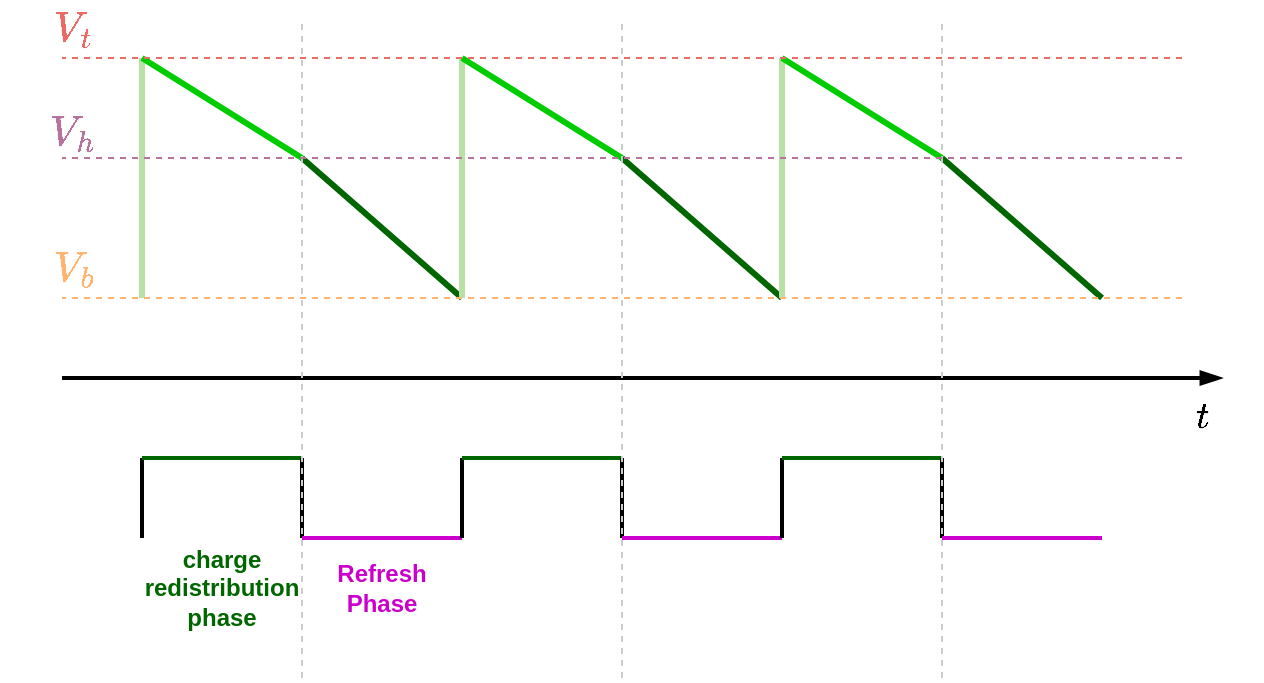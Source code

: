 <mxfile version="24.7.17">
  <diagram name="Page-1" id="y7_eG7kTRUDAu-H_uCaI">
    <mxGraphModel dx="824" dy="601" grid="1" gridSize="10" guides="1" tooltips="1" connect="1" arrows="1" fold="1" page="1" pageScale="1" pageWidth="850" pageHeight="1100" math="1" shadow="0">
      <root>
        <mxCell id="0" />
        <mxCell id="1" parent="0" />
        <mxCell id="mtkCHT9CVsyszuc56fVH-1" value="" style="endArrow=blockThin;html=1;rounded=0;strokeWidth=2;endFill=1;" parent="1" edge="1">
          <mxGeometry width="50" height="50" relative="1" as="geometry">
            <mxPoint x="120" y="240" as="sourcePoint" />
            <mxPoint x="700" y="240" as="targetPoint" />
          </mxGeometry>
        </mxCell>
        <mxCell id="mtkCHT9CVsyszuc56fVH-2" value="" style="endArrow=none;html=1;rounded=0;strokeWidth=3;fillColor=#cdeb8b;strokeColor=#B9E0A5;" parent="1" edge="1">
          <mxGeometry width="50" height="50" relative="1" as="geometry">
            <mxPoint x="160" y="200" as="sourcePoint" />
            <mxPoint x="160" y="80" as="targetPoint" />
          </mxGeometry>
        </mxCell>
        <mxCell id="mtkCHT9CVsyszuc56fVH-3" value="" style="endArrow=none;html=1;rounded=0;strokeWidth=2;" parent="1" edge="1">
          <mxGeometry width="50" height="50" relative="1" as="geometry">
            <mxPoint x="160" y="320" as="sourcePoint" />
            <mxPoint x="160" y="280" as="targetPoint" />
          </mxGeometry>
        </mxCell>
        <mxCell id="mtkCHT9CVsyszuc56fVH-4" value="" style="endArrow=none;html=1;rounded=0;strokeWidth=2;strokeColor=#006600;" parent="1" edge="1">
          <mxGeometry width="50" height="50" relative="1" as="geometry">
            <mxPoint x="240" y="280" as="sourcePoint" />
            <mxPoint x="160" y="280" as="targetPoint" />
          </mxGeometry>
        </mxCell>
        <mxCell id="mtkCHT9CVsyszuc56fVH-5" value="" style="endArrow=none;html=1;rounded=0;strokeWidth=2;" parent="1" edge="1">
          <mxGeometry width="50" height="50" relative="1" as="geometry">
            <mxPoint x="240" y="320" as="sourcePoint" />
            <mxPoint x="240" y="280" as="targetPoint" />
          </mxGeometry>
        </mxCell>
        <mxCell id="mtkCHT9CVsyszuc56fVH-6" value="" style="endArrow=none;html=1;rounded=0;strokeWidth=2;strokeColor=#CC00CC;" parent="1" edge="1">
          <mxGeometry width="50" height="50" relative="1" as="geometry">
            <mxPoint x="320" y="320" as="sourcePoint" />
            <mxPoint x="240" y="320" as="targetPoint" />
          </mxGeometry>
        </mxCell>
        <mxCell id="mtkCHT9CVsyszuc56fVH-7" value="" style="endArrow=none;html=1;rounded=0;strokeWidth=2;" parent="1" edge="1">
          <mxGeometry width="50" height="50" relative="1" as="geometry">
            <mxPoint x="320" y="320" as="sourcePoint" />
            <mxPoint x="320" y="280" as="targetPoint" />
          </mxGeometry>
        </mxCell>
        <mxCell id="mtkCHT9CVsyszuc56fVH-8" value="" style="endArrow=none;html=1;rounded=0;strokeWidth=2;strokeColor=#006600;" parent="1" edge="1">
          <mxGeometry width="50" height="50" relative="1" as="geometry">
            <mxPoint x="400" y="280" as="sourcePoint" />
            <mxPoint x="320" y="280" as="targetPoint" />
          </mxGeometry>
        </mxCell>
        <mxCell id="mtkCHT9CVsyszuc56fVH-9" value="" style="endArrow=none;html=1;rounded=0;strokeWidth=2;" parent="1" edge="1">
          <mxGeometry width="50" height="50" relative="1" as="geometry">
            <mxPoint x="400" y="320" as="sourcePoint" />
            <mxPoint x="400" y="280" as="targetPoint" />
          </mxGeometry>
        </mxCell>
        <mxCell id="mtkCHT9CVsyszuc56fVH-10" value="" style="endArrow=none;html=1;rounded=0;strokeWidth=2;strokeColor=#CC00CC;" parent="1" edge="1">
          <mxGeometry width="50" height="50" relative="1" as="geometry">
            <mxPoint x="480" y="320" as="sourcePoint" />
            <mxPoint x="400" y="320" as="targetPoint" />
          </mxGeometry>
        </mxCell>
        <mxCell id="mtkCHT9CVsyszuc56fVH-11" value="" style="endArrow=none;html=1;rounded=0;strokeWidth=2;" parent="1" edge="1">
          <mxGeometry width="50" height="50" relative="1" as="geometry">
            <mxPoint x="480" y="320" as="sourcePoint" />
            <mxPoint x="480" y="280" as="targetPoint" />
          </mxGeometry>
        </mxCell>
        <mxCell id="mtkCHT9CVsyszuc56fVH-12" value="" style="endArrow=none;html=1;rounded=0;strokeWidth=2;strokeColor=#006600;" parent="1" edge="1">
          <mxGeometry width="50" height="50" relative="1" as="geometry">
            <mxPoint x="560" y="280" as="sourcePoint" />
            <mxPoint x="480" y="280" as="targetPoint" />
          </mxGeometry>
        </mxCell>
        <mxCell id="mtkCHT9CVsyszuc56fVH-13" value="" style="endArrow=none;html=1;rounded=0;strokeWidth=2;" parent="1" edge="1">
          <mxGeometry width="50" height="50" relative="1" as="geometry">
            <mxPoint x="560" y="320" as="sourcePoint" />
            <mxPoint x="560" y="280" as="targetPoint" />
          </mxGeometry>
        </mxCell>
        <mxCell id="mtkCHT9CVsyszuc56fVH-14" value="" style="endArrow=none;html=1;rounded=0;strokeWidth=2;strokeColor=#CC00CC;" parent="1" edge="1">
          <mxGeometry width="50" height="50" relative="1" as="geometry">
            <mxPoint x="640" y="320" as="sourcePoint" />
            <mxPoint x="560" y="320" as="targetPoint" />
          </mxGeometry>
        </mxCell>
        <mxCell id="mtkCHT9CVsyszuc56fVH-15" value="" style="endArrow=none;html=1;rounded=0;strokeWidth=3;fillColor=#60a917;strokeColor=#00CC00;" parent="1" edge="1">
          <mxGeometry width="50" height="50" relative="1" as="geometry">
            <mxPoint x="240" y="130" as="sourcePoint" />
            <mxPoint x="160" y="80" as="targetPoint" />
          </mxGeometry>
        </mxCell>
        <mxCell id="mtkCHT9CVsyszuc56fVH-16" value="" style="endArrow=none;html=1;rounded=0;strokeWidth=3;fillColor=#008a00;strokeColor=#006600;" parent="1" edge="1">
          <mxGeometry width="50" height="50" relative="1" as="geometry">
            <mxPoint x="320" y="200" as="sourcePoint" />
            <mxPoint x="240" y="130" as="targetPoint" />
          </mxGeometry>
        </mxCell>
        <mxCell id="mtkCHT9CVsyszuc56fVH-17" value="" style="endArrow=none;html=1;rounded=0;strokeWidth=3;fillColor=#cdeb8b;strokeColor=#B9E0A5;" parent="1" edge="1">
          <mxGeometry width="50" height="50" relative="1" as="geometry">
            <mxPoint x="320" y="200" as="sourcePoint" />
            <mxPoint x="320" y="80" as="targetPoint" />
          </mxGeometry>
        </mxCell>
        <mxCell id="mtkCHT9CVsyszuc56fVH-18" value="" style="endArrow=none;html=1;rounded=0;strokeWidth=3;fillColor=#60a917;strokeColor=#00CC00;" parent="1" edge="1">
          <mxGeometry width="50" height="50" relative="1" as="geometry">
            <mxPoint x="400" y="130" as="sourcePoint" />
            <mxPoint x="320" y="80" as="targetPoint" />
          </mxGeometry>
        </mxCell>
        <mxCell id="mtkCHT9CVsyszuc56fVH-19" value="" style="endArrow=none;html=1;rounded=0;strokeWidth=3;fillColor=#008a00;strokeColor=#006600;" parent="1" edge="1">
          <mxGeometry width="50" height="50" relative="1" as="geometry">
            <mxPoint x="480" y="200" as="sourcePoint" />
            <mxPoint x="400" y="130" as="targetPoint" />
          </mxGeometry>
        </mxCell>
        <mxCell id="mtkCHT9CVsyszuc56fVH-20" value="" style="endArrow=none;html=1;rounded=0;strokeWidth=3;fillColor=#cdeb8b;strokeColor=#B9E0A5;" parent="1" edge="1">
          <mxGeometry width="50" height="50" relative="1" as="geometry">
            <mxPoint x="480" y="200" as="sourcePoint" />
            <mxPoint x="480" y="80" as="targetPoint" />
          </mxGeometry>
        </mxCell>
        <mxCell id="mtkCHT9CVsyszuc56fVH-21" value="" style="endArrow=none;html=1;rounded=0;strokeWidth=3;fillColor=#60a917;strokeColor=#00CC00;" parent="1" edge="1">
          <mxGeometry width="50" height="50" relative="1" as="geometry">
            <mxPoint x="560" y="130" as="sourcePoint" />
            <mxPoint x="480" y="80" as="targetPoint" />
          </mxGeometry>
        </mxCell>
        <mxCell id="mtkCHT9CVsyszuc56fVH-22" value="" style="endArrow=none;html=1;rounded=0;strokeWidth=3;fillColor=#008a00;strokeColor=#006600;" parent="1" edge="1">
          <mxGeometry width="50" height="50" relative="1" as="geometry">
            <mxPoint x="640" y="200" as="sourcePoint" />
            <mxPoint x="560" y="130" as="targetPoint" />
          </mxGeometry>
        </mxCell>
        <mxCell id="mtkCHT9CVsyszuc56fVH-23" value="" style="endArrow=none;html=1;rounded=0;dashed=1;strokeColor=#CCCCCC;" parent="1" edge="1">
          <mxGeometry width="50" height="50" relative="1" as="geometry">
            <mxPoint x="240" y="390" as="sourcePoint" />
            <mxPoint x="240" y="60" as="targetPoint" />
          </mxGeometry>
        </mxCell>
        <mxCell id="mtkCHT9CVsyszuc56fVH-24" value="" style="endArrow=none;html=1;rounded=0;dashed=1;strokeColor=#CCCCCC;" parent="1" edge="1">
          <mxGeometry width="50" height="50" relative="1" as="geometry">
            <mxPoint x="400" y="390" as="sourcePoint" />
            <mxPoint x="400" y="60" as="targetPoint" />
          </mxGeometry>
        </mxCell>
        <mxCell id="mtkCHT9CVsyszuc56fVH-25" value="" style="endArrow=none;html=1;rounded=0;dashed=1;strokeColor=#CCCCCC;" parent="1" edge="1">
          <mxGeometry width="50" height="50" relative="1" as="geometry">
            <mxPoint x="560" y="390" as="sourcePoint" />
            <mxPoint x="560" y="60" as="targetPoint" />
          </mxGeometry>
        </mxCell>
        <mxCell id="mtkCHT9CVsyszuc56fVH-26" value="" style="endArrow=none;html=1;rounded=0;dashed=1;strokeColor=#EA6B66;" parent="1" edge="1">
          <mxGeometry width="50" height="50" relative="1" as="geometry">
            <mxPoint x="680" y="80" as="sourcePoint" />
            <mxPoint x="120" y="80" as="targetPoint" />
          </mxGeometry>
        </mxCell>
        <mxCell id="mtkCHT9CVsyszuc56fVH-27" value="" style="endArrow=none;html=1;rounded=0;dashed=1;strokeColor=#FFB570;" parent="1" edge="1">
          <mxGeometry width="50" height="50" relative="1" as="geometry">
            <mxPoint x="680" y="200" as="sourcePoint" />
            <mxPoint x="120" y="200" as="targetPoint" />
          </mxGeometry>
        </mxCell>
        <mxCell id="mtkCHT9CVsyszuc56fVH-28" value="" style="endArrow=none;html=1;rounded=0;dashed=1;strokeColor=#B5739D;" parent="1" edge="1">
          <mxGeometry width="50" height="50" relative="1" as="geometry">
            <mxPoint x="680" y="130" as="sourcePoint" />
            <mxPoint x="120" y="130" as="targetPoint" />
          </mxGeometry>
        </mxCell>
        <mxCell id="mtkCHT9CVsyszuc56fVH-29" value="&lt;font color=&quot;#ea6b66&quot; style=&quot;font-size: 18px;&quot;&gt;&lt;b&gt;$$V_t$$&lt;/b&gt;&lt;/font&gt;" style="text;html=1;align=center;verticalAlign=middle;whiteSpace=wrap;rounded=0;" parent="1" vertex="1">
          <mxGeometry x="96" y="51" width="60" height="30" as="geometry" />
        </mxCell>
        <mxCell id="mtkCHT9CVsyszuc56fVH-30" value="&lt;font color=&quot;#ffb570&quot; style=&quot;font-size: 18px;&quot;&gt;&lt;b&gt;$$V_b$$&lt;/b&gt;&lt;/font&gt;" style="text;html=1;align=center;verticalAlign=middle;whiteSpace=wrap;rounded=0;" parent="1" vertex="1">
          <mxGeometry x="96" y="171" width="60" height="30" as="geometry" />
        </mxCell>
        <mxCell id="mtkCHT9CVsyszuc56fVH-31" value="&lt;font color=&quot;#b5739d&quot; style=&quot;font-size: 18px;&quot;&gt;&lt;b&gt;$$V_h$$&lt;/b&gt;&lt;/font&gt;" style="text;html=1;align=center;verticalAlign=middle;whiteSpace=wrap;rounded=0;" parent="1" vertex="1">
          <mxGeometry x="96" y="103" width="60" height="30" as="geometry" />
        </mxCell>
        <mxCell id="mtkCHT9CVsyszuc56fVH-33" value="&lt;b&gt;&lt;font color=&quot;#cc00cc&quot; style=&quot;font-size: 12px;&quot;&gt;Refresh Phase&lt;/font&gt;&lt;/b&gt;" style="text;html=1;align=center;verticalAlign=middle;whiteSpace=wrap;rounded=0;" parent="1" vertex="1">
          <mxGeometry x="250" y="330" width="60" height="30" as="geometry" />
        </mxCell>
        <mxCell id="mtkCHT9CVsyszuc56fVH-34" value="&lt;div style=&quot;&quot;&gt;&lt;font color=&quot;#006600&quot; style=&quot;font-size: 12px;&quot;&gt;&lt;b&gt;charge&lt;/b&gt;&lt;/font&gt;&lt;/div&gt;&lt;div style=&quot;&quot;&gt;&lt;font color=&quot;#006600&quot; style=&quot;font-size: 12px;&quot;&gt;&lt;b&gt;redistribution phase&lt;/b&gt;&lt;/font&gt;&lt;/div&gt;" style="text;html=1;align=center;verticalAlign=middle;whiteSpace=wrap;rounded=0;" parent="1" vertex="1">
          <mxGeometry x="170" y="330" width="60" height="30" as="geometry" />
        </mxCell>
        <mxCell id="WyMvm3htuuCfXiTPPOX8-1" value="&lt;font style=&quot;font-size: 16px;&quot;&gt;$$t$$&lt;/font&gt;" style="text;html=1;align=center;verticalAlign=middle;whiteSpace=wrap;rounded=0;" parent="1" vertex="1">
          <mxGeometry x="660" y="244" width="60" height="30" as="geometry" />
        </mxCell>
      </root>
    </mxGraphModel>
  </diagram>
</mxfile>
